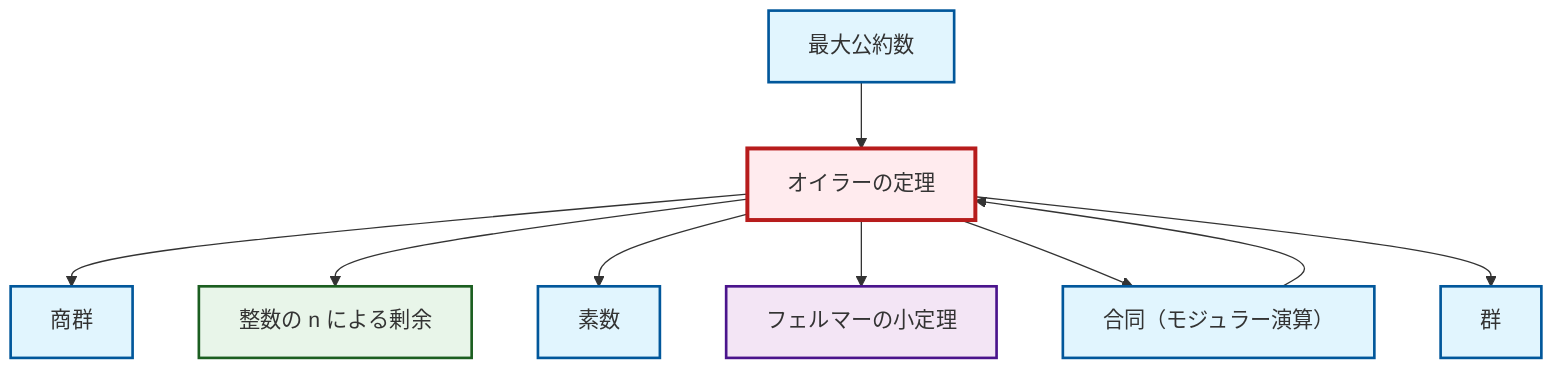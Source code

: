 graph TD
    classDef definition fill:#e1f5fe,stroke:#01579b,stroke-width:2px
    classDef theorem fill:#f3e5f5,stroke:#4a148c,stroke-width:2px
    classDef axiom fill:#fff3e0,stroke:#e65100,stroke-width:2px
    classDef example fill:#e8f5e9,stroke:#1b5e20,stroke-width:2px
    classDef current fill:#ffebee,stroke:#b71c1c,stroke-width:3px
    def-group["群"]:::definition
    def-quotient-group["商群"]:::definition
    thm-fermat-little["フェルマーの小定理"]:::theorem
    def-gcd["最大公約数"]:::definition
    thm-euler["オイラーの定理"]:::theorem
    def-prime["素数"]:::definition
    def-congruence["合同（モジュラー演算）"]:::definition
    ex-quotient-integers-mod-n["整数の n による剰余"]:::example
    thm-euler --> def-quotient-group
    thm-euler --> ex-quotient-integers-mod-n
    def-gcd --> thm-euler
    thm-euler --> def-prime
    def-congruence --> thm-euler
    thm-euler --> thm-fermat-little
    thm-euler --> def-congruence
    thm-euler --> def-group
    class thm-euler current